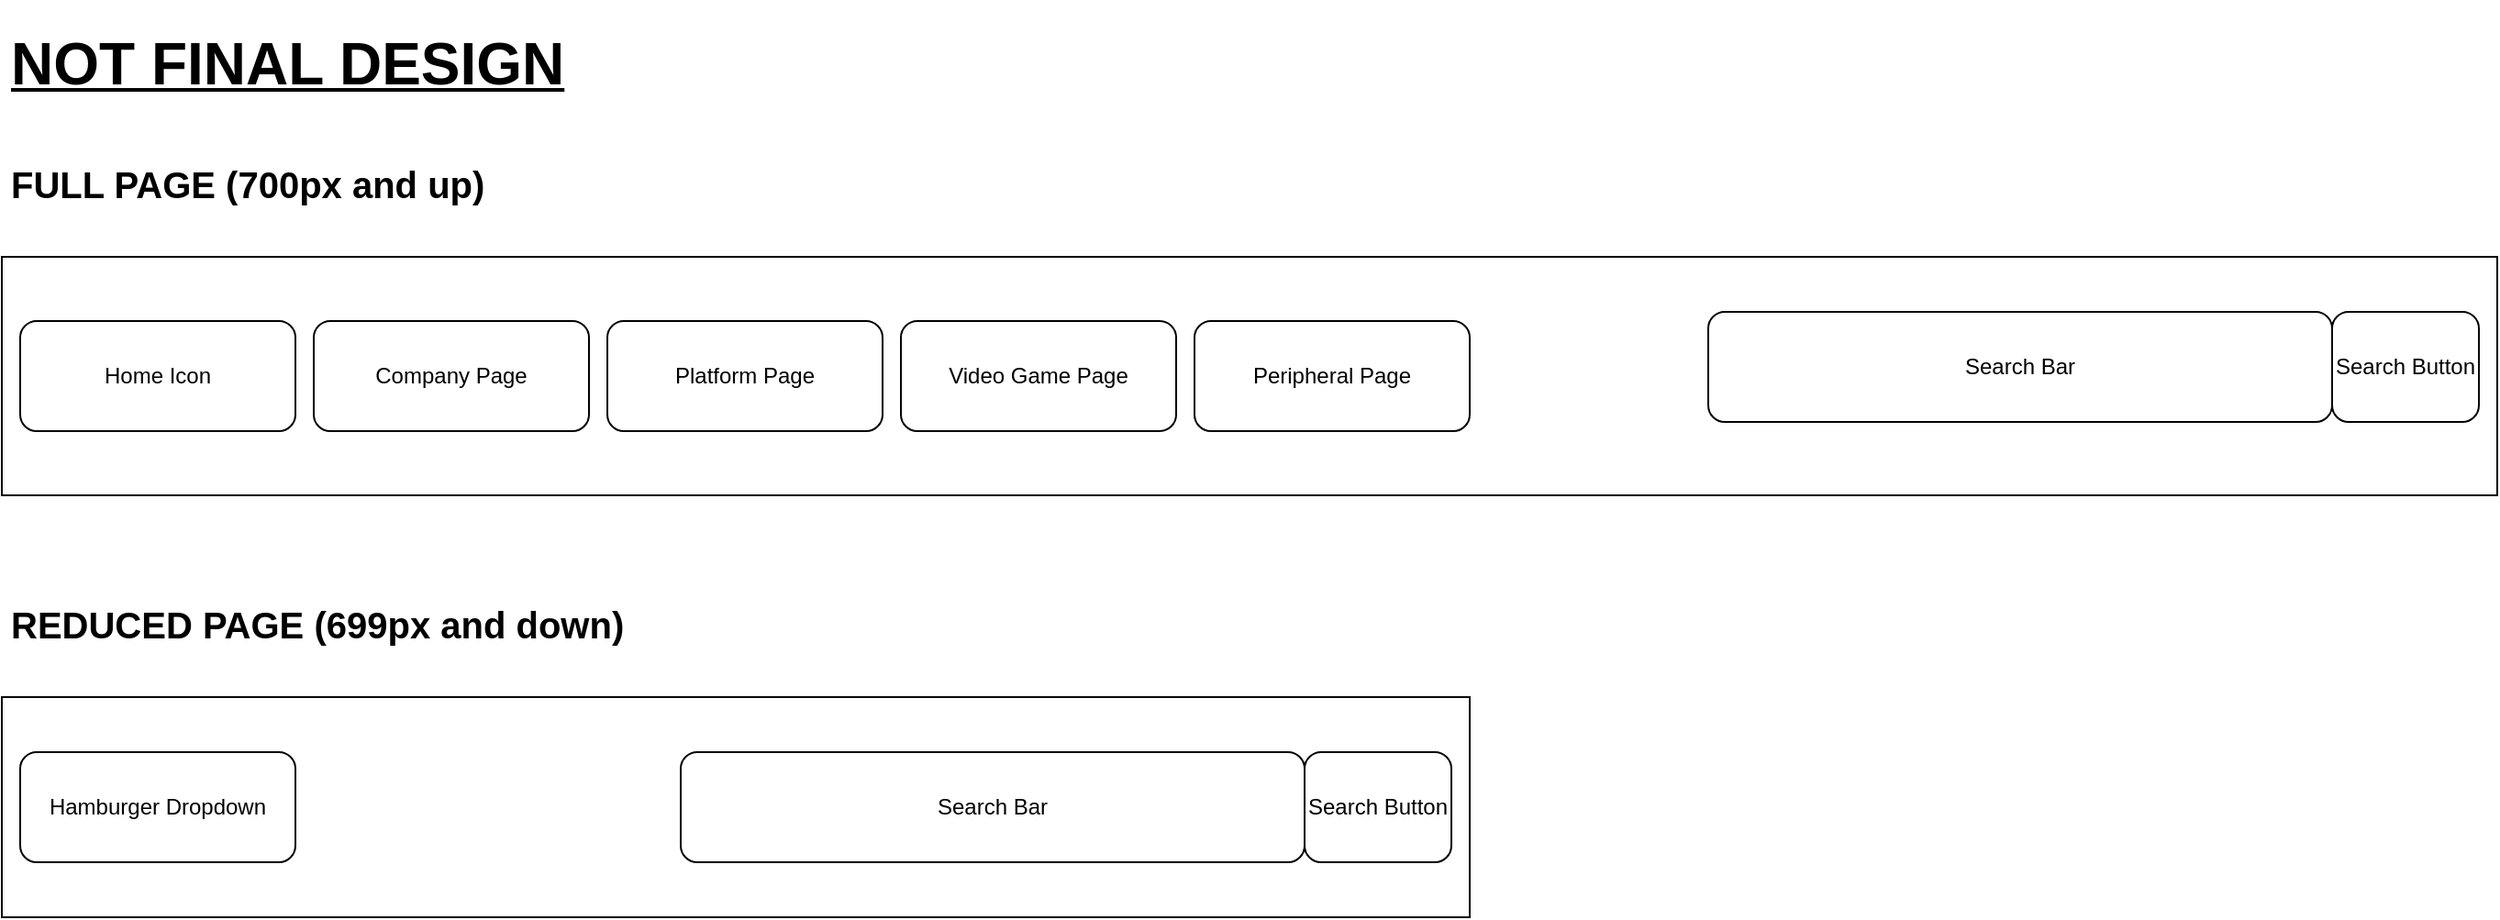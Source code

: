 <mxfile version="20.3.0" type="device"><diagram id="797kG2ce5F9tXT0PTJVV" name="Page-1"><mxGraphModel dx="2062" dy="2317" grid="1" gridSize="10" guides="1" tooltips="1" connect="1" arrows="1" fold="1" page="1" pageScale="1" pageWidth="850" pageHeight="1100" math="0" shadow="0"><root><mxCell id="0"/><mxCell id="1" parent="0"/><mxCell id="a-MoG6LGB5-Ko63T_k3t-1" value="" style="rounded=0;whiteSpace=wrap;html=1;" vertex="1" parent="1"><mxGeometry x="40" y="40" width="1360" height="130" as="geometry"/></mxCell><mxCell id="a-MoG6LGB5-Ko63T_k3t-2" value="Home Icon" style="rounded=1;whiteSpace=wrap;html=1;" vertex="1" parent="1"><mxGeometry x="50" y="75" width="150" height="60" as="geometry"/></mxCell><mxCell id="a-MoG6LGB5-Ko63T_k3t-4" value="&lt;h1&gt;&lt;font style=&quot;font-size: 20px;&quot;&gt;FULL PAGE (700px and up)&lt;/font&gt;&lt;/h1&gt;" style="text;html=1;strokeColor=none;fillColor=none;spacing=5;spacingTop=-20;whiteSpace=wrap;overflow=hidden;rounded=0;" vertex="1" parent="1"><mxGeometry x="40" y="-20" width="360" height="40" as="geometry"/></mxCell><mxCell id="a-MoG6LGB5-Ko63T_k3t-5" value="Company Page" style="rounded=1;whiteSpace=wrap;html=1;" vertex="1" parent="1"><mxGeometry x="210" y="75" width="150" height="60" as="geometry"/></mxCell><mxCell id="a-MoG6LGB5-Ko63T_k3t-6" value="Platform Page" style="rounded=1;whiteSpace=wrap;html=1;" vertex="1" parent="1"><mxGeometry x="370" y="75" width="150" height="60" as="geometry"/></mxCell><mxCell id="a-MoG6LGB5-Ko63T_k3t-7" value="Video Game Page" style="rounded=1;whiteSpace=wrap;html=1;" vertex="1" parent="1"><mxGeometry x="530" y="75" width="150" height="60" as="geometry"/></mxCell><mxCell id="a-MoG6LGB5-Ko63T_k3t-8" value="Peripheral Page" style="rounded=1;whiteSpace=wrap;html=1;" vertex="1" parent="1"><mxGeometry x="690" y="75" width="150" height="60" as="geometry"/></mxCell><mxCell id="a-MoG6LGB5-Ko63T_k3t-9" value="Search Bar" style="rounded=1;whiteSpace=wrap;html=1;align=center;" vertex="1" parent="1"><mxGeometry x="970" y="70" width="340" height="60" as="geometry"/></mxCell><mxCell id="a-MoG6LGB5-Ko63T_k3t-11" value="Search Button" style="rounded=1;whiteSpace=wrap;html=1;" vertex="1" parent="1"><mxGeometry x="1310" y="70" width="80" height="60" as="geometry"/></mxCell><mxCell id="a-MoG6LGB5-Ko63T_k3t-12" value="" style="rounded=0;whiteSpace=wrap;html=1;" vertex="1" parent="1"><mxGeometry x="40" y="280" width="800" height="120" as="geometry"/></mxCell><mxCell id="a-MoG6LGB5-Ko63T_k3t-13" value="Hamburger Dropdown" style="rounded=1;whiteSpace=wrap;html=1;" vertex="1" parent="1"><mxGeometry x="50" y="310" width="150" height="60" as="geometry"/></mxCell><mxCell id="a-MoG6LGB5-Ko63T_k3t-14" value="Search Bar" style="rounded=1;whiteSpace=wrap;html=1;align=center;" vertex="1" parent="1"><mxGeometry x="410" y="310" width="340" height="60" as="geometry"/></mxCell><mxCell id="a-MoG6LGB5-Ko63T_k3t-15" value="Search Button" style="rounded=1;whiteSpace=wrap;html=1;" vertex="1" parent="1"><mxGeometry x="750" y="310" width="80" height="60" as="geometry"/></mxCell><mxCell id="a-MoG6LGB5-Ko63T_k3t-16" value="&lt;h1&gt;&lt;font style=&quot;font-size: 20px;&quot;&gt;REDUCED PAGE (699px and down)&lt;/font&gt;&lt;/h1&gt;" style="text;html=1;strokeColor=none;fillColor=none;spacing=5;spacingTop=-20;whiteSpace=wrap;overflow=hidden;rounded=0;" vertex="1" parent="1"><mxGeometry x="40" y="220" width="440" height="40" as="geometry"/></mxCell><mxCell id="a-MoG6LGB5-Ko63T_k3t-18" value="&lt;h1&gt;&lt;font style=&quot;font-size: 32px;&quot;&gt;NOT FINAL DESIGN&lt;/font&gt;&lt;/h1&gt;" style="text;html=1;strokeColor=none;fillColor=none;spacing=5;spacingTop=-20;whiteSpace=wrap;overflow=hidden;rounded=0;fontStyle=4" vertex="1" parent="1"><mxGeometry x="40" y="-90" width="1360" height="60" as="geometry"/></mxCell></root></mxGraphModel></diagram></mxfile>